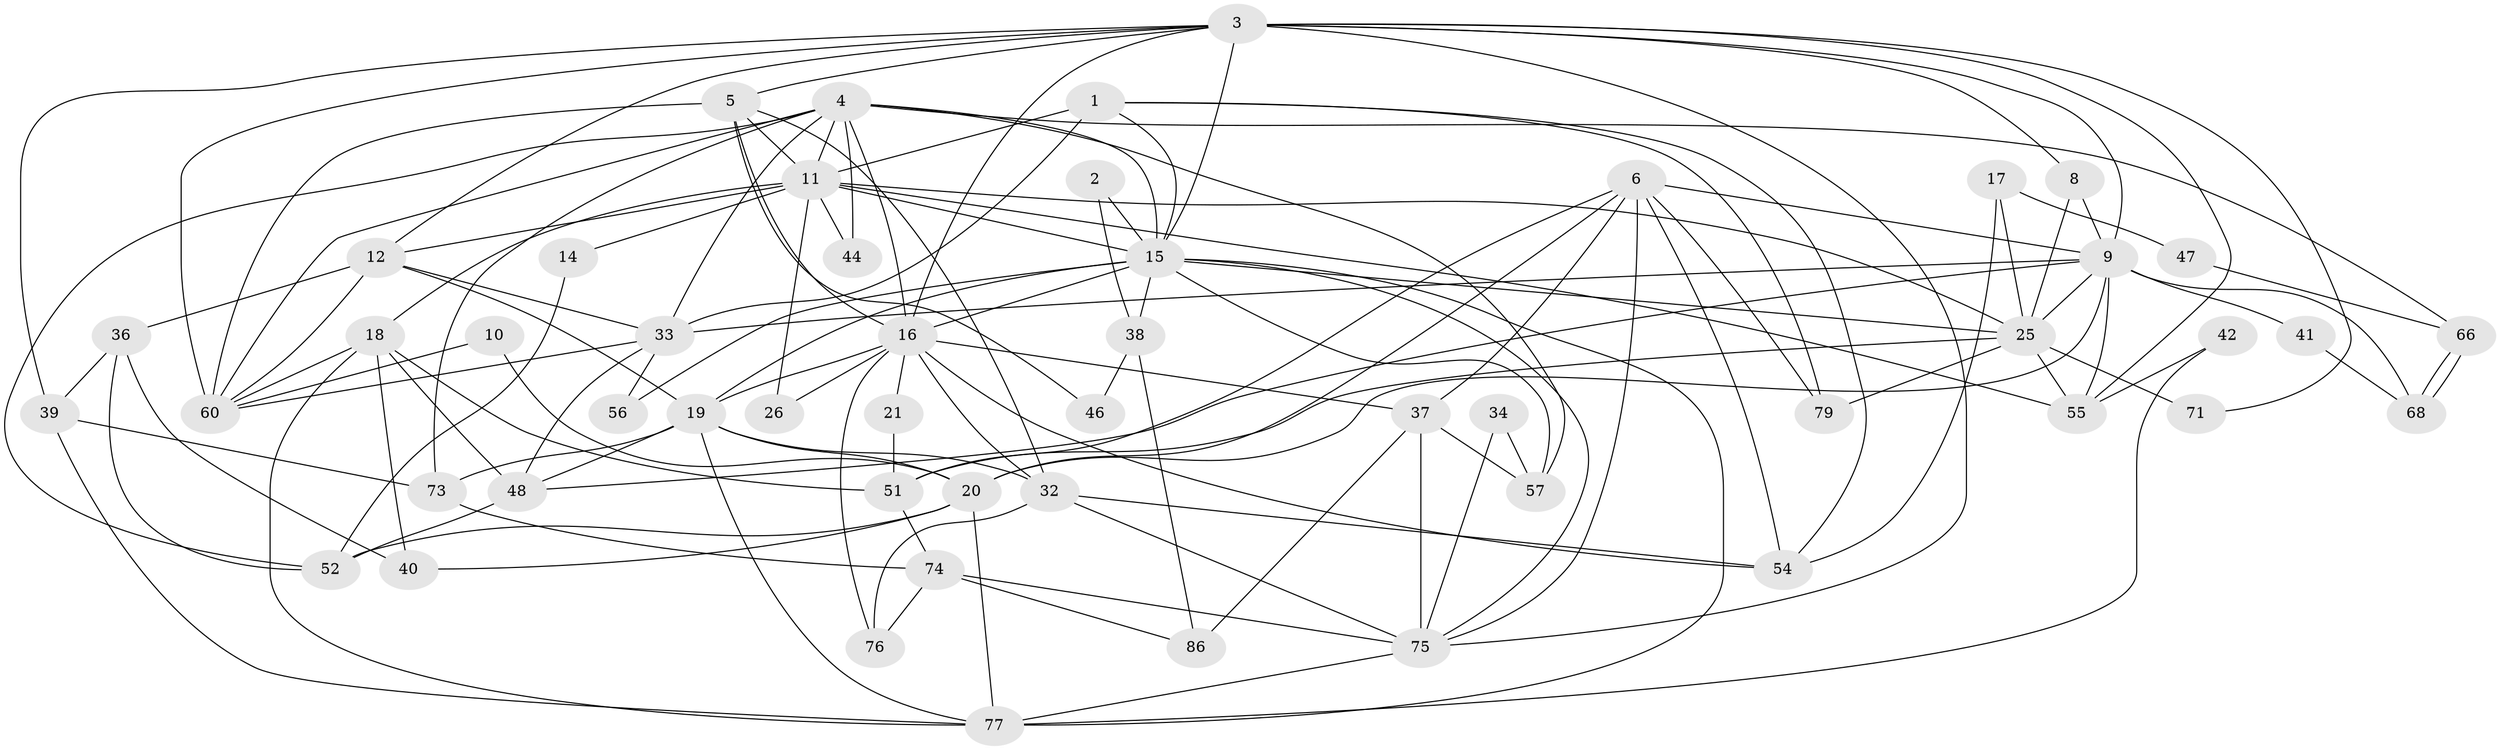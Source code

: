 // original degree distribution, {3: 0.22988505747126436, 2: 0.1839080459770115, 4: 0.22988505747126436, 5: 0.19540229885057472, 6: 0.10344827586206896, 7: 0.04597701149425287, 9: 0.011494252873563218}
// Generated by graph-tools (version 1.1) at 2025/18/03/04/25 18:18:46]
// undirected, 52 vertices, 131 edges
graph export_dot {
graph [start="1"]
  node [color=gray90,style=filled];
  1 [super="+43"];
  2;
  3 [super="+45+7"];
  4 [super="+80"];
  5 [super="+50"];
  6 [super="+35+64"];
  8 [super="+28"];
  9 [super="+13+29"];
  10;
  11 [super="+23+27"];
  12 [super="+30+83"];
  14;
  15 [super="+63+72+61"];
  16 [super="+82+58"];
  17;
  18 [super="+84"];
  19 [super="+22"];
  20 [super="+31"];
  21;
  25 [super="+62"];
  26 [super="+69"];
  32 [super="+70"];
  33 [super="+67"];
  34;
  36;
  37 [super="+59"];
  38;
  39 [super="+53"];
  40;
  41;
  42;
  44;
  46;
  47;
  48 [super="+81"];
  51;
  52;
  54;
  55;
  56;
  57;
  60 [super="+78"];
  66;
  68;
  71;
  73;
  74;
  75 [super="+85"];
  76;
  77;
  79;
  86;
  1 -- 11 [weight=2];
  1 -- 15;
  1 -- 33 [weight=2];
  1 -- 54;
  1 -- 79;
  2 -- 15;
  2 -- 38;
  3 -- 71;
  3 -- 5;
  3 -- 39;
  3 -- 75;
  3 -- 60;
  3 -- 9;
  3 -- 55;
  3 -- 16;
  3 -- 12;
  3 -- 15;
  3 -- 8;
  4 -- 73;
  4 -- 66;
  4 -- 11;
  4 -- 44;
  4 -- 52;
  4 -- 57;
  4 -- 16;
  4 -- 33;
  4 -- 15;
  4 -- 60;
  5 -- 32;
  5 -- 16;
  5 -- 46;
  5 -- 11;
  5 -- 60;
  6 -- 79;
  6 -- 54;
  6 -- 51;
  6 -- 37;
  6 -- 20;
  6 -- 75;
  6 -- 9;
  8 -- 9;
  8 -- 25;
  9 -- 33;
  9 -- 68;
  9 -- 48;
  9 -- 20;
  9 -- 55;
  9 -- 25;
  9 -- 41;
  10 -- 20;
  10 -- 60 [weight=2];
  11 -- 55;
  11 -- 25;
  11 -- 26;
  11 -- 12;
  11 -- 18;
  11 -- 44;
  11 -- 14;
  11 -- 15;
  12 -- 36;
  12 -- 19;
  12 -- 33;
  12 -- 60;
  14 -- 52;
  15 -- 75;
  15 -- 38;
  15 -- 16;
  15 -- 56;
  15 -- 25;
  15 -- 19;
  15 -- 57;
  15 -- 77;
  16 -- 37;
  16 -- 19;
  16 -- 54;
  16 -- 21;
  16 -- 32;
  16 -- 76;
  16 -- 26 [weight=2];
  17 -- 25;
  17 -- 54;
  17 -- 47;
  18 -- 51;
  18 -- 48;
  18 -- 40;
  18 -- 77;
  18 -- 60;
  19 -- 77;
  19 -- 20 [weight=2];
  19 -- 48;
  19 -- 73;
  19 -- 32;
  20 -- 40;
  20 -- 52;
  20 -- 77;
  21 -- 51;
  25 -- 71 [weight=2];
  25 -- 79;
  25 -- 51;
  25 -- 55;
  32 -- 76;
  32 -- 54;
  32 -- 75;
  33 -- 48;
  33 -- 56;
  33 -- 60;
  34 -- 57;
  34 -- 75;
  36 -- 52;
  36 -- 40;
  36 -- 39;
  37 -- 75 [weight=2];
  37 -- 86;
  37 -- 57;
  38 -- 86;
  38 -- 46;
  39 -- 77;
  39 -- 73;
  41 -- 68;
  42 -- 55;
  42 -- 77;
  47 -- 66;
  48 -- 52;
  51 -- 74;
  66 -- 68;
  66 -- 68;
  73 -- 74;
  74 -- 75;
  74 -- 76;
  74 -- 86;
  75 -- 77;
}
